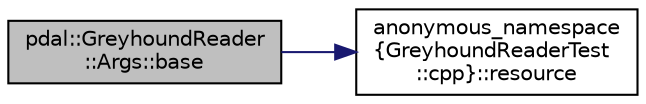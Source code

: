 digraph "pdal::GreyhoundReader::Args::base"
{
  edge [fontname="Helvetica",fontsize="10",labelfontname="Helvetica",labelfontsize="10"];
  node [fontname="Helvetica",fontsize="10",shape=record];
  rankdir="LR";
  Node1 [label="pdal::GreyhoundReader\l::Args::base",height=0.2,width=0.4,color="black", fillcolor="grey75", style="filled", fontcolor="black"];
  Node1 -> Node2 [color="midnightblue",fontsize="10",style="solid",fontname="Helvetica"];
  Node2 [label="anonymous_namespace\l\{GreyhoundReaderTest\l::cpp\}::resource",height=0.2,width=0.4,color="black", fillcolor="white", style="filled",URL="$namespaceanonymous__namespace_02GreyhoundReaderTest_8cpp_03.html#a92fd5f4c0ab6dbfa48b72655323e6a13"];
}
